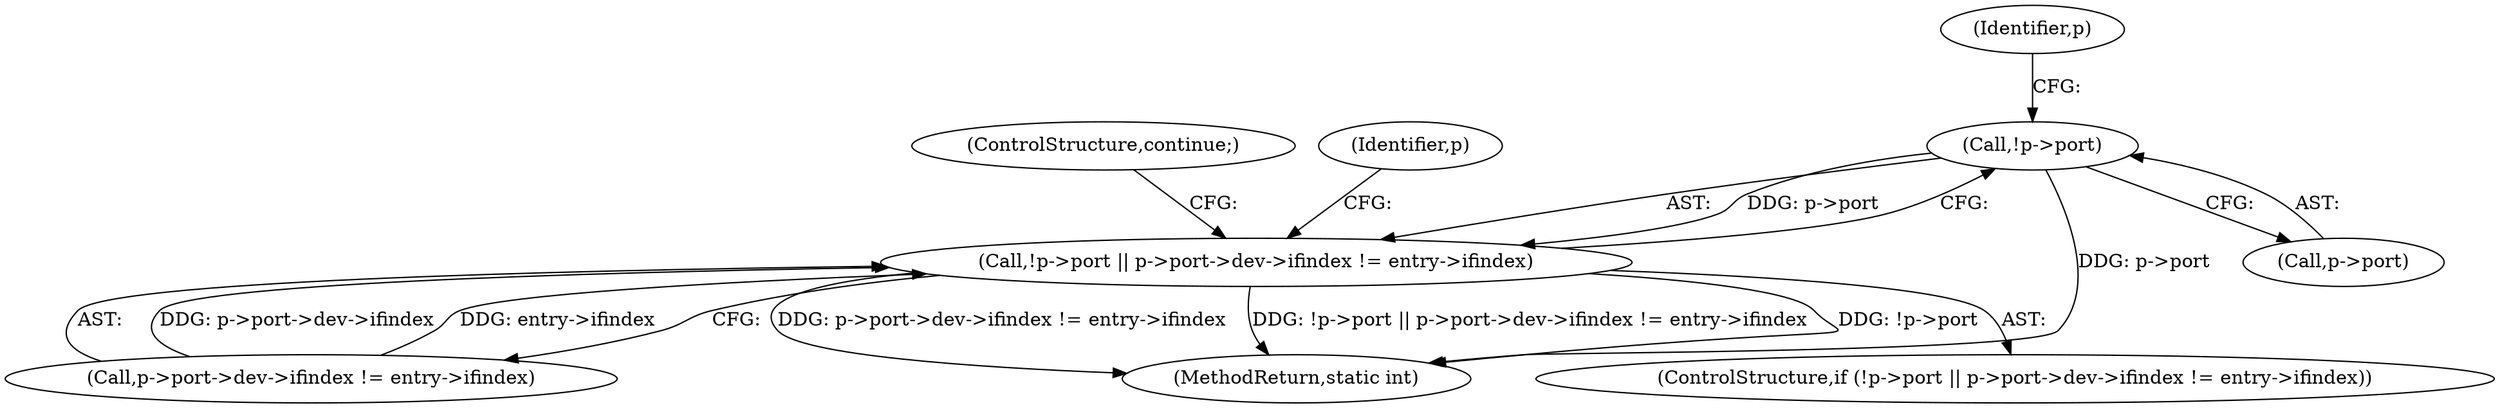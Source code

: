 digraph "0_linux_c7e8e8a8f7a70b343ca1e0f90a31e35ab2d16de1@pointer" {
"1000225" [label="(Call,!p->port)"];
"1000224" [label="(Call,!p->port || p->port->dev->ifindex != entry->ifindex)"];
"1000309" [label="(MethodReturn,static int)"];
"1000225" [label="(Call,!p->port)"];
"1000229" [label="(Call,p->port->dev->ifindex != entry->ifindex)"];
"1000240" [label="(ControlStructure,continue;)"];
"1000233" [label="(Identifier,p)"];
"1000226" [label="(Call,p->port)"];
"1000245" [label="(Identifier,p)"];
"1000223" [label="(ControlStructure,if (!p->port || p->port->dev->ifindex != entry->ifindex))"];
"1000224" [label="(Call,!p->port || p->port->dev->ifindex != entry->ifindex)"];
"1000225" -> "1000224"  [label="AST: "];
"1000225" -> "1000226"  [label="CFG: "];
"1000226" -> "1000225"  [label="AST: "];
"1000233" -> "1000225"  [label="CFG: "];
"1000224" -> "1000225"  [label="CFG: "];
"1000225" -> "1000309"  [label="DDG: p->port"];
"1000225" -> "1000224"  [label="DDG: p->port"];
"1000224" -> "1000223"  [label="AST: "];
"1000224" -> "1000229"  [label="CFG: "];
"1000229" -> "1000224"  [label="AST: "];
"1000240" -> "1000224"  [label="CFG: "];
"1000245" -> "1000224"  [label="CFG: "];
"1000224" -> "1000309"  [label="DDG: !p->port"];
"1000224" -> "1000309"  [label="DDG: p->port->dev->ifindex != entry->ifindex"];
"1000224" -> "1000309"  [label="DDG: !p->port || p->port->dev->ifindex != entry->ifindex"];
"1000229" -> "1000224"  [label="DDG: p->port->dev->ifindex"];
"1000229" -> "1000224"  [label="DDG: entry->ifindex"];
}
